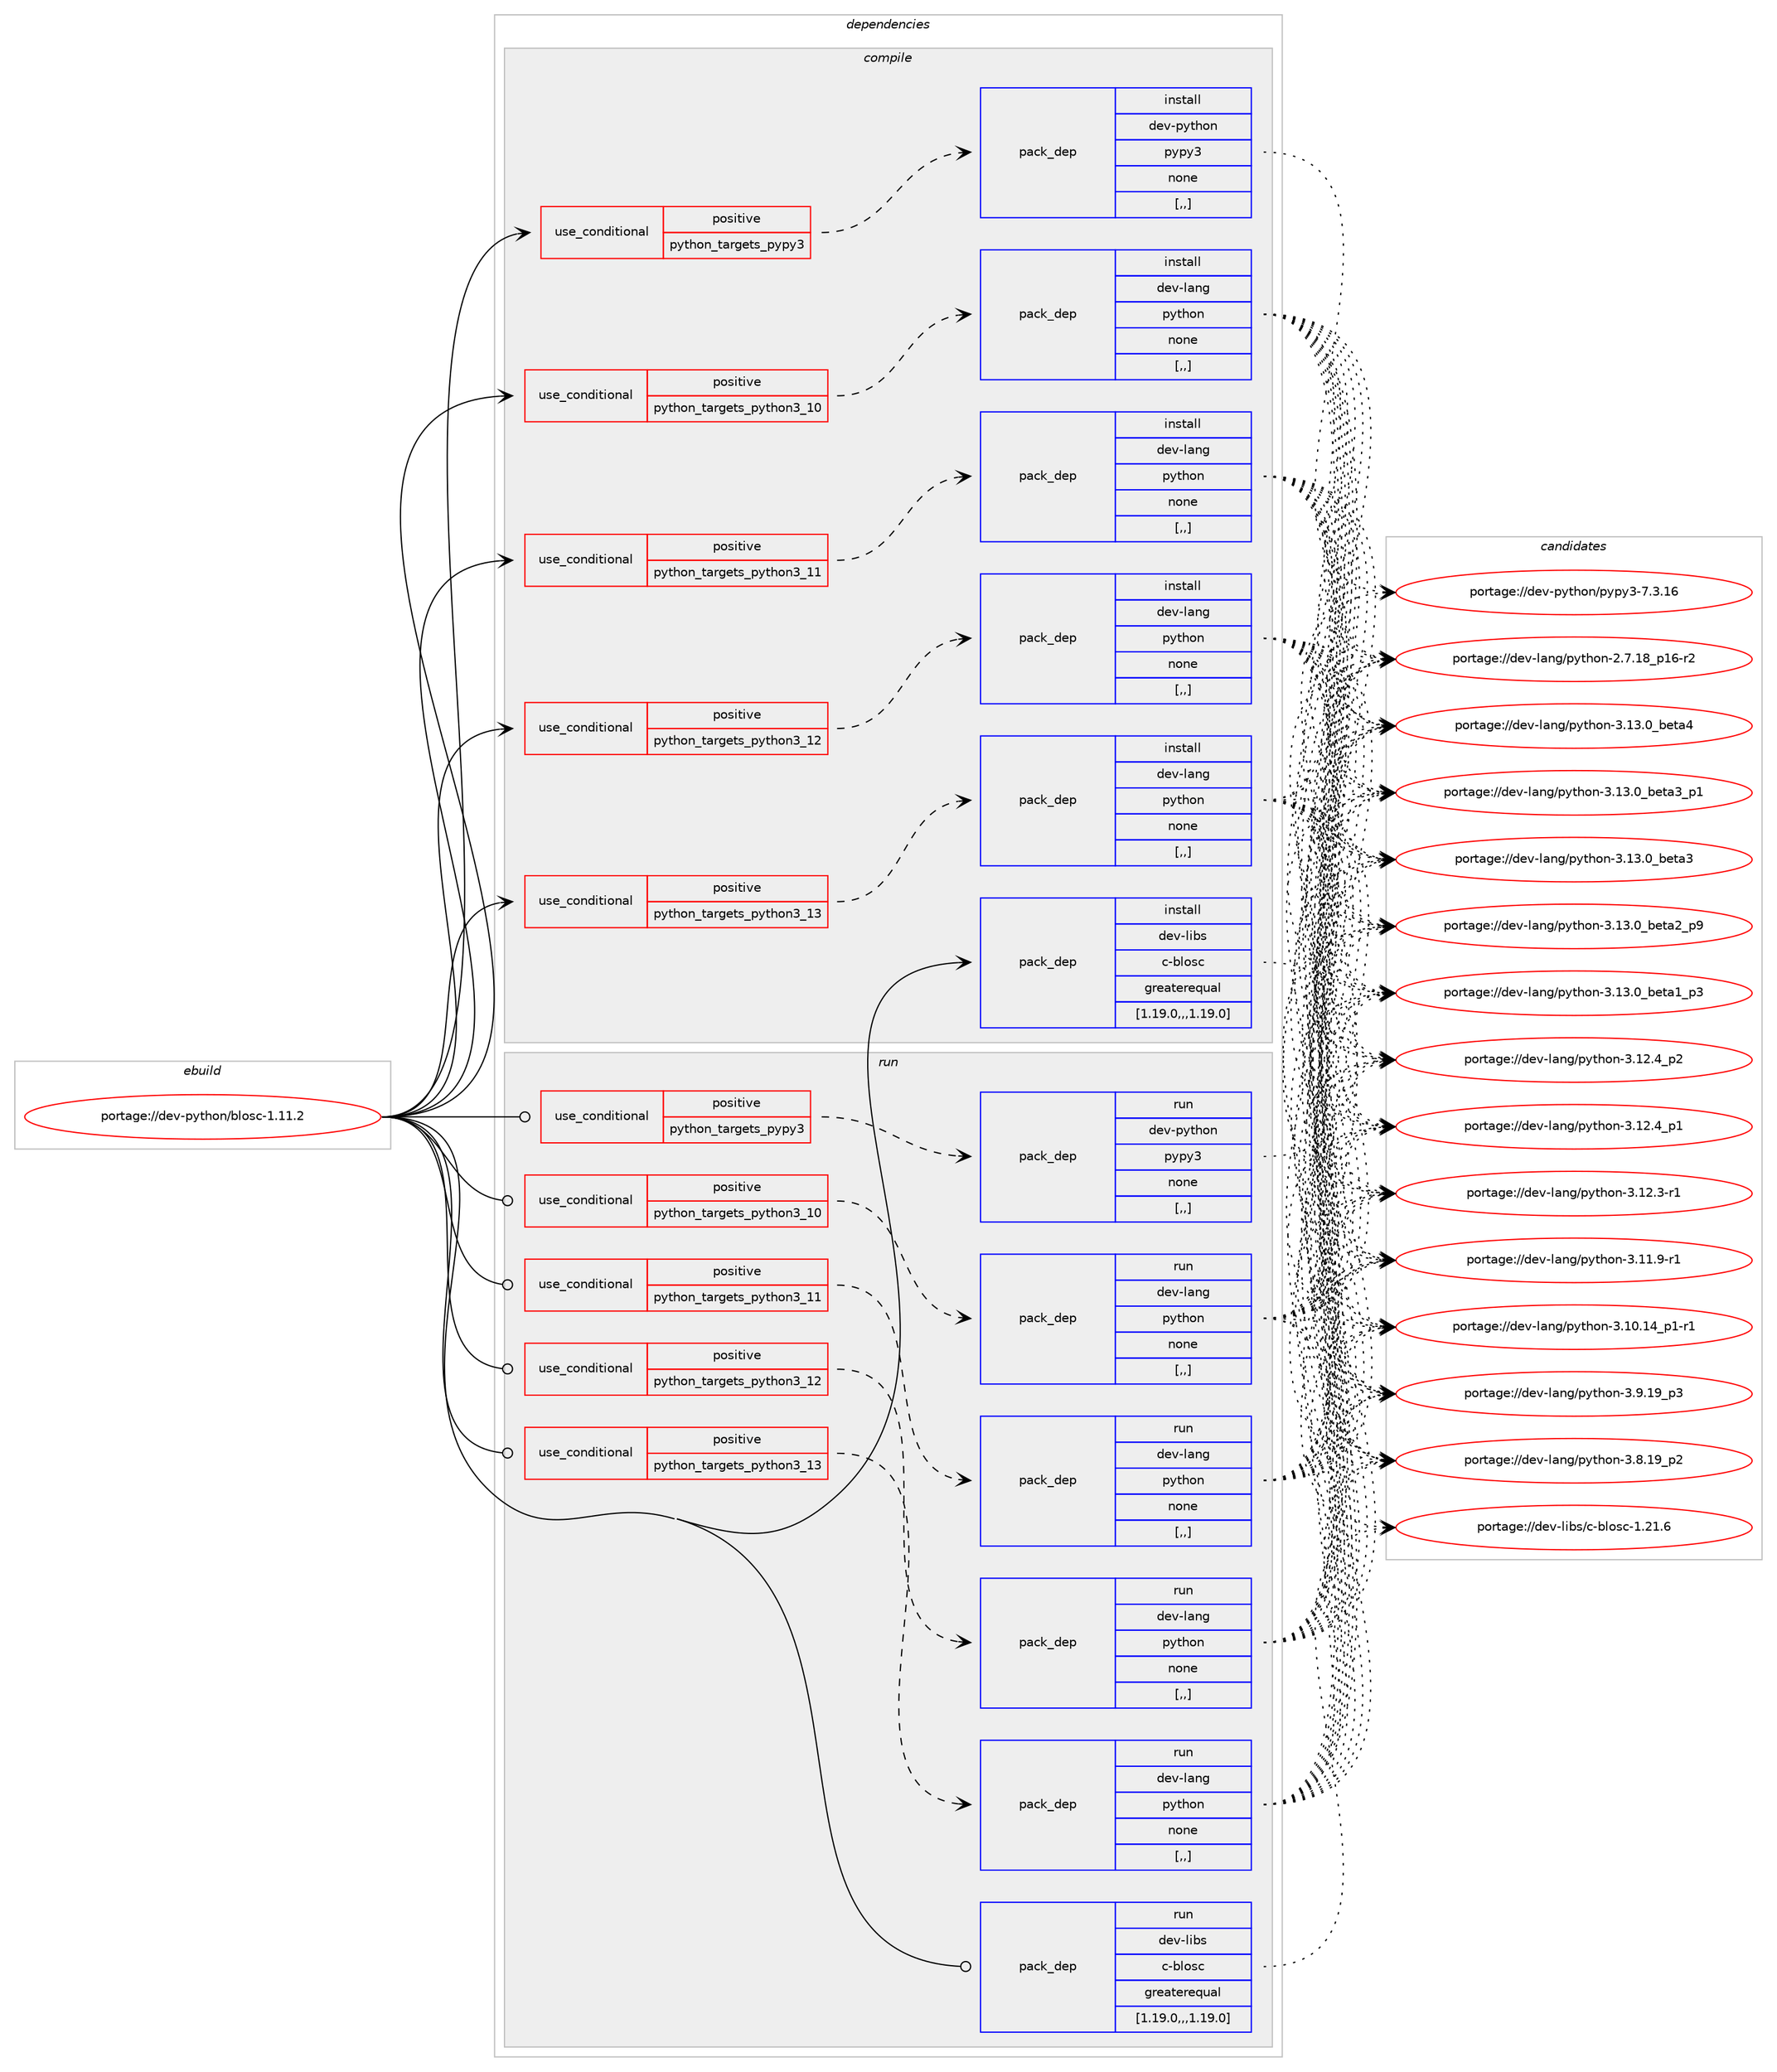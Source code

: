 digraph prolog {

# *************
# Graph options
# *************

newrank=true;
concentrate=true;
compound=true;
graph [rankdir=LR,fontname=Helvetica,fontsize=10,ranksep=1.5];#, ranksep=2.5, nodesep=0.2];
edge  [arrowhead=vee];
node  [fontname=Helvetica,fontsize=10];

# **********
# The ebuild
# **********

subgraph cluster_leftcol {
color=gray;
label=<<i>ebuild</i>>;
id [label="portage://dev-python/blosc-1.11.2", color=red, width=4, href="../dev-python/blosc-1.11.2.svg"];
}

# ****************
# The dependencies
# ****************

subgraph cluster_midcol {
color=gray;
label=<<i>dependencies</i>>;
subgraph cluster_compile {
fillcolor="#eeeeee";
style=filled;
label=<<i>compile</i>>;
subgraph cond31432 {
dependency143225 [label=<<TABLE BORDER="0" CELLBORDER="1" CELLSPACING="0" CELLPADDING="4"><TR><TD ROWSPAN="3" CELLPADDING="10">use_conditional</TD></TR><TR><TD>positive</TD></TR><TR><TD>python_targets_pypy3</TD></TR></TABLE>>, shape=none, color=red];
subgraph pack110548 {
dependency143226 [label=<<TABLE BORDER="0" CELLBORDER="1" CELLSPACING="0" CELLPADDING="4" WIDTH="220"><TR><TD ROWSPAN="6" CELLPADDING="30">pack_dep</TD></TR><TR><TD WIDTH="110">install</TD></TR><TR><TD>dev-python</TD></TR><TR><TD>pypy3</TD></TR><TR><TD>none</TD></TR><TR><TD>[,,]</TD></TR></TABLE>>, shape=none, color=blue];
}
dependency143225:e -> dependency143226:w [weight=20,style="dashed",arrowhead="vee"];
}
id:e -> dependency143225:w [weight=20,style="solid",arrowhead="vee"];
subgraph cond31433 {
dependency143227 [label=<<TABLE BORDER="0" CELLBORDER="1" CELLSPACING="0" CELLPADDING="4"><TR><TD ROWSPAN="3" CELLPADDING="10">use_conditional</TD></TR><TR><TD>positive</TD></TR><TR><TD>python_targets_python3_10</TD></TR></TABLE>>, shape=none, color=red];
subgraph pack110549 {
dependency143228 [label=<<TABLE BORDER="0" CELLBORDER="1" CELLSPACING="0" CELLPADDING="4" WIDTH="220"><TR><TD ROWSPAN="6" CELLPADDING="30">pack_dep</TD></TR><TR><TD WIDTH="110">install</TD></TR><TR><TD>dev-lang</TD></TR><TR><TD>python</TD></TR><TR><TD>none</TD></TR><TR><TD>[,,]</TD></TR></TABLE>>, shape=none, color=blue];
}
dependency143227:e -> dependency143228:w [weight=20,style="dashed",arrowhead="vee"];
}
id:e -> dependency143227:w [weight=20,style="solid",arrowhead="vee"];
subgraph cond31434 {
dependency143229 [label=<<TABLE BORDER="0" CELLBORDER="1" CELLSPACING="0" CELLPADDING="4"><TR><TD ROWSPAN="3" CELLPADDING="10">use_conditional</TD></TR><TR><TD>positive</TD></TR><TR><TD>python_targets_python3_11</TD></TR></TABLE>>, shape=none, color=red];
subgraph pack110550 {
dependency143230 [label=<<TABLE BORDER="0" CELLBORDER="1" CELLSPACING="0" CELLPADDING="4" WIDTH="220"><TR><TD ROWSPAN="6" CELLPADDING="30">pack_dep</TD></TR><TR><TD WIDTH="110">install</TD></TR><TR><TD>dev-lang</TD></TR><TR><TD>python</TD></TR><TR><TD>none</TD></TR><TR><TD>[,,]</TD></TR></TABLE>>, shape=none, color=blue];
}
dependency143229:e -> dependency143230:w [weight=20,style="dashed",arrowhead="vee"];
}
id:e -> dependency143229:w [weight=20,style="solid",arrowhead="vee"];
subgraph cond31435 {
dependency143231 [label=<<TABLE BORDER="0" CELLBORDER="1" CELLSPACING="0" CELLPADDING="4"><TR><TD ROWSPAN="3" CELLPADDING="10">use_conditional</TD></TR><TR><TD>positive</TD></TR><TR><TD>python_targets_python3_12</TD></TR></TABLE>>, shape=none, color=red];
subgraph pack110551 {
dependency143232 [label=<<TABLE BORDER="0" CELLBORDER="1" CELLSPACING="0" CELLPADDING="4" WIDTH="220"><TR><TD ROWSPAN="6" CELLPADDING="30">pack_dep</TD></TR><TR><TD WIDTH="110">install</TD></TR><TR><TD>dev-lang</TD></TR><TR><TD>python</TD></TR><TR><TD>none</TD></TR><TR><TD>[,,]</TD></TR></TABLE>>, shape=none, color=blue];
}
dependency143231:e -> dependency143232:w [weight=20,style="dashed",arrowhead="vee"];
}
id:e -> dependency143231:w [weight=20,style="solid",arrowhead="vee"];
subgraph cond31436 {
dependency143233 [label=<<TABLE BORDER="0" CELLBORDER="1" CELLSPACING="0" CELLPADDING="4"><TR><TD ROWSPAN="3" CELLPADDING="10">use_conditional</TD></TR><TR><TD>positive</TD></TR><TR><TD>python_targets_python3_13</TD></TR></TABLE>>, shape=none, color=red];
subgraph pack110552 {
dependency143234 [label=<<TABLE BORDER="0" CELLBORDER="1" CELLSPACING="0" CELLPADDING="4" WIDTH="220"><TR><TD ROWSPAN="6" CELLPADDING="30">pack_dep</TD></TR><TR><TD WIDTH="110">install</TD></TR><TR><TD>dev-lang</TD></TR><TR><TD>python</TD></TR><TR><TD>none</TD></TR><TR><TD>[,,]</TD></TR></TABLE>>, shape=none, color=blue];
}
dependency143233:e -> dependency143234:w [weight=20,style="dashed",arrowhead="vee"];
}
id:e -> dependency143233:w [weight=20,style="solid",arrowhead="vee"];
subgraph pack110553 {
dependency143235 [label=<<TABLE BORDER="0" CELLBORDER="1" CELLSPACING="0" CELLPADDING="4" WIDTH="220"><TR><TD ROWSPAN="6" CELLPADDING="30">pack_dep</TD></TR><TR><TD WIDTH="110">install</TD></TR><TR><TD>dev-libs</TD></TR><TR><TD>c-blosc</TD></TR><TR><TD>greaterequal</TD></TR><TR><TD>[1.19.0,,,1.19.0]</TD></TR></TABLE>>, shape=none, color=blue];
}
id:e -> dependency143235:w [weight=20,style="solid",arrowhead="vee"];
}
subgraph cluster_compileandrun {
fillcolor="#eeeeee";
style=filled;
label=<<i>compile and run</i>>;
}
subgraph cluster_run {
fillcolor="#eeeeee";
style=filled;
label=<<i>run</i>>;
subgraph cond31437 {
dependency143236 [label=<<TABLE BORDER="0" CELLBORDER="1" CELLSPACING="0" CELLPADDING="4"><TR><TD ROWSPAN="3" CELLPADDING="10">use_conditional</TD></TR><TR><TD>positive</TD></TR><TR><TD>python_targets_pypy3</TD></TR></TABLE>>, shape=none, color=red];
subgraph pack110554 {
dependency143237 [label=<<TABLE BORDER="0" CELLBORDER="1" CELLSPACING="0" CELLPADDING="4" WIDTH="220"><TR><TD ROWSPAN="6" CELLPADDING="30">pack_dep</TD></TR><TR><TD WIDTH="110">run</TD></TR><TR><TD>dev-python</TD></TR><TR><TD>pypy3</TD></TR><TR><TD>none</TD></TR><TR><TD>[,,]</TD></TR></TABLE>>, shape=none, color=blue];
}
dependency143236:e -> dependency143237:w [weight=20,style="dashed",arrowhead="vee"];
}
id:e -> dependency143236:w [weight=20,style="solid",arrowhead="odot"];
subgraph cond31438 {
dependency143238 [label=<<TABLE BORDER="0" CELLBORDER="1" CELLSPACING="0" CELLPADDING="4"><TR><TD ROWSPAN="3" CELLPADDING="10">use_conditional</TD></TR><TR><TD>positive</TD></TR><TR><TD>python_targets_python3_10</TD></TR></TABLE>>, shape=none, color=red];
subgraph pack110555 {
dependency143239 [label=<<TABLE BORDER="0" CELLBORDER="1" CELLSPACING="0" CELLPADDING="4" WIDTH="220"><TR><TD ROWSPAN="6" CELLPADDING="30">pack_dep</TD></TR><TR><TD WIDTH="110">run</TD></TR><TR><TD>dev-lang</TD></TR><TR><TD>python</TD></TR><TR><TD>none</TD></TR><TR><TD>[,,]</TD></TR></TABLE>>, shape=none, color=blue];
}
dependency143238:e -> dependency143239:w [weight=20,style="dashed",arrowhead="vee"];
}
id:e -> dependency143238:w [weight=20,style="solid",arrowhead="odot"];
subgraph cond31439 {
dependency143240 [label=<<TABLE BORDER="0" CELLBORDER="1" CELLSPACING="0" CELLPADDING="4"><TR><TD ROWSPAN="3" CELLPADDING="10">use_conditional</TD></TR><TR><TD>positive</TD></TR><TR><TD>python_targets_python3_11</TD></TR></TABLE>>, shape=none, color=red];
subgraph pack110556 {
dependency143241 [label=<<TABLE BORDER="0" CELLBORDER="1" CELLSPACING="0" CELLPADDING="4" WIDTH="220"><TR><TD ROWSPAN="6" CELLPADDING="30">pack_dep</TD></TR><TR><TD WIDTH="110">run</TD></TR><TR><TD>dev-lang</TD></TR><TR><TD>python</TD></TR><TR><TD>none</TD></TR><TR><TD>[,,]</TD></TR></TABLE>>, shape=none, color=blue];
}
dependency143240:e -> dependency143241:w [weight=20,style="dashed",arrowhead="vee"];
}
id:e -> dependency143240:w [weight=20,style="solid",arrowhead="odot"];
subgraph cond31440 {
dependency143242 [label=<<TABLE BORDER="0" CELLBORDER="1" CELLSPACING="0" CELLPADDING="4"><TR><TD ROWSPAN="3" CELLPADDING="10">use_conditional</TD></TR><TR><TD>positive</TD></TR><TR><TD>python_targets_python3_12</TD></TR></TABLE>>, shape=none, color=red];
subgraph pack110557 {
dependency143243 [label=<<TABLE BORDER="0" CELLBORDER="1" CELLSPACING="0" CELLPADDING="4" WIDTH="220"><TR><TD ROWSPAN="6" CELLPADDING="30">pack_dep</TD></TR><TR><TD WIDTH="110">run</TD></TR><TR><TD>dev-lang</TD></TR><TR><TD>python</TD></TR><TR><TD>none</TD></TR><TR><TD>[,,]</TD></TR></TABLE>>, shape=none, color=blue];
}
dependency143242:e -> dependency143243:w [weight=20,style="dashed",arrowhead="vee"];
}
id:e -> dependency143242:w [weight=20,style="solid",arrowhead="odot"];
subgraph cond31441 {
dependency143244 [label=<<TABLE BORDER="0" CELLBORDER="1" CELLSPACING="0" CELLPADDING="4"><TR><TD ROWSPAN="3" CELLPADDING="10">use_conditional</TD></TR><TR><TD>positive</TD></TR><TR><TD>python_targets_python3_13</TD></TR></TABLE>>, shape=none, color=red];
subgraph pack110558 {
dependency143245 [label=<<TABLE BORDER="0" CELLBORDER="1" CELLSPACING="0" CELLPADDING="4" WIDTH="220"><TR><TD ROWSPAN="6" CELLPADDING="30">pack_dep</TD></TR><TR><TD WIDTH="110">run</TD></TR><TR><TD>dev-lang</TD></TR><TR><TD>python</TD></TR><TR><TD>none</TD></TR><TR><TD>[,,]</TD></TR></TABLE>>, shape=none, color=blue];
}
dependency143244:e -> dependency143245:w [weight=20,style="dashed",arrowhead="vee"];
}
id:e -> dependency143244:w [weight=20,style="solid",arrowhead="odot"];
subgraph pack110559 {
dependency143246 [label=<<TABLE BORDER="0" CELLBORDER="1" CELLSPACING="0" CELLPADDING="4" WIDTH="220"><TR><TD ROWSPAN="6" CELLPADDING="30">pack_dep</TD></TR><TR><TD WIDTH="110">run</TD></TR><TR><TD>dev-libs</TD></TR><TR><TD>c-blosc</TD></TR><TR><TD>greaterequal</TD></TR><TR><TD>[1.19.0,,,1.19.0]</TD></TR></TABLE>>, shape=none, color=blue];
}
id:e -> dependency143246:w [weight=20,style="solid",arrowhead="odot"];
}
}

# **************
# The candidates
# **************

subgraph cluster_choices {
rank=same;
color=gray;
label=<<i>candidates</i>>;

subgraph choice110548 {
color=black;
nodesep=1;
choice10010111845112121116104111110471121211121215145554651464954 [label="portage://dev-python/pypy3-7.3.16", color=red, width=4,href="../dev-python/pypy3-7.3.16.svg"];
dependency143226:e -> choice10010111845112121116104111110471121211121215145554651464954:w [style=dotted,weight="100"];
}
subgraph choice110549 {
color=black;
nodesep=1;
choice1001011184510897110103471121211161041111104551464951464895981011169752 [label="portage://dev-lang/python-3.13.0_beta4", color=red, width=4,href="../dev-lang/python-3.13.0_beta4.svg"];
choice10010111845108971101034711212111610411111045514649514648959810111697519511249 [label="portage://dev-lang/python-3.13.0_beta3_p1", color=red, width=4,href="../dev-lang/python-3.13.0_beta3_p1.svg"];
choice1001011184510897110103471121211161041111104551464951464895981011169751 [label="portage://dev-lang/python-3.13.0_beta3", color=red, width=4,href="../dev-lang/python-3.13.0_beta3.svg"];
choice10010111845108971101034711212111610411111045514649514648959810111697509511257 [label="portage://dev-lang/python-3.13.0_beta2_p9", color=red, width=4,href="../dev-lang/python-3.13.0_beta2_p9.svg"];
choice10010111845108971101034711212111610411111045514649514648959810111697499511251 [label="portage://dev-lang/python-3.13.0_beta1_p3", color=red, width=4,href="../dev-lang/python-3.13.0_beta1_p3.svg"];
choice100101118451089711010347112121116104111110455146495046529511250 [label="portage://dev-lang/python-3.12.4_p2", color=red, width=4,href="../dev-lang/python-3.12.4_p2.svg"];
choice100101118451089711010347112121116104111110455146495046529511249 [label="portage://dev-lang/python-3.12.4_p1", color=red, width=4,href="../dev-lang/python-3.12.4_p1.svg"];
choice100101118451089711010347112121116104111110455146495046514511449 [label="portage://dev-lang/python-3.12.3-r1", color=red, width=4,href="../dev-lang/python-3.12.3-r1.svg"];
choice100101118451089711010347112121116104111110455146494946574511449 [label="portage://dev-lang/python-3.11.9-r1", color=red, width=4,href="../dev-lang/python-3.11.9-r1.svg"];
choice100101118451089711010347112121116104111110455146494846495295112494511449 [label="portage://dev-lang/python-3.10.14_p1-r1", color=red, width=4,href="../dev-lang/python-3.10.14_p1-r1.svg"];
choice100101118451089711010347112121116104111110455146574649579511251 [label="portage://dev-lang/python-3.9.19_p3", color=red, width=4,href="../dev-lang/python-3.9.19_p3.svg"];
choice100101118451089711010347112121116104111110455146564649579511250 [label="portage://dev-lang/python-3.8.19_p2", color=red, width=4,href="../dev-lang/python-3.8.19_p2.svg"];
choice100101118451089711010347112121116104111110455046554649569511249544511450 [label="portage://dev-lang/python-2.7.18_p16-r2", color=red, width=4,href="../dev-lang/python-2.7.18_p16-r2.svg"];
dependency143228:e -> choice1001011184510897110103471121211161041111104551464951464895981011169752:w [style=dotted,weight="100"];
dependency143228:e -> choice10010111845108971101034711212111610411111045514649514648959810111697519511249:w [style=dotted,weight="100"];
dependency143228:e -> choice1001011184510897110103471121211161041111104551464951464895981011169751:w [style=dotted,weight="100"];
dependency143228:e -> choice10010111845108971101034711212111610411111045514649514648959810111697509511257:w [style=dotted,weight="100"];
dependency143228:e -> choice10010111845108971101034711212111610411111045514649514648959810111697499511251:w [style=dotted,weight="100"];
dependency143228:e -> choice100101118451089711010347112121116104111110455146495046529511250:w [style=dotted,weight="100"];
dependency143228:e -> choice100101118451089711010347112121116104111110455146495046529511249:w [style=dotted,weight="100"];
dependency143228:e -> choice100101118451089711010347112121116104111110455146495046514511449:w [style=dotted,weight="100"];
dependency143228:e -> choice100101118451089711010347112121116104111110455146494946574511449:w [style=dotted,weight="100"];
dependency143228:e -> choice100101118451089711010347112121116104111110455146494846495295112494511449:w [style=dotted,weight="100"];
dependency143228:e -> choice100101118451089711010347112121116104111110455146574649579511251:w [style=dotted,weight="100"];
dependency143228:e -> choice100101118451089711010347112121116104111110455146564649579511250:w [style=dotted,weight="100"];
dependency143228:e -> choice100101118451089711010347112121116104111110455046554649569511249544511450:w [style=dotted,weight="100"];
}
subgraph choice110550 {
color=black;
nodesep=1;
choice1001011184510897110103471121211161041111104551464951464895981011169752 [label="portage://dev-lang/python-3.13.0_beta4", color=red, width=4,href="../dev-lang/python-3.13.0_beta4.svg"];
choice10010111845108971101034711212111610411111045514649514648959810111697519511249 [label="portage://dev-lang/python-3.13.0_beta3_p1", color=red, width=4,href="../dev-lang/python-3.13.0_beta3_p1.svg"];
choice1001011184510897110103471121211161041111104551464951464895981011169751 [label="portage://dev-lang/python-3.13.0_beta3", color=red, width=4,href="../dev-lang/python-3.13.0_beta3.svg"];
choice10010111845108971101034711212111610411111045514649514648959810111697509511257 [label="portage://dev-lang/python-3.13.0_beta2_p9", color=red, width=4,href="../dev-lang/python-3.13.0_beta2_p9.svg"];
choice10010111845108971101034711212111610411111045514649514648959810111697499511251 [label="portage://dev-lang/python-3.13.0_beta1_p3", color=red, width=4,href="../dev-lang/python-3.13.0_beta1_p3.svg"];
choice100101118451089711010347112121116104111110455146495046529511250 [label="portage://dev-lang/python-3.12.4_p2", color=red, width=4,href="../dev-lang/python-3.12.4_p2.svg"];
choice100101118451089711010347112121116104111110455146495046529511249 [label="portage://dev-lang/python-3.12.4_p1", color=red, width=4,href="../dev-lang/python-3.12.4_p1.svg"];
choice100101118451089711010347112121116104111110455146495046514511449 [label="portage://dev-lang/python-3.12.3-r1", color=red, width=4,href="../dev-lang/python-3.12.3-r1.svg"];
choice100101118451089711010347112121116104111110455146494946574511449 [label="portage://dev-lang/python-3.11.9-r1", color=red, width=4,href="../dev-lang/python-3.11.9-r1.svg"];
choice100101118451089711010347112121116104111110455146494846495295112494511449 [label="portage://dev-lang/python-3.10.14_p1-r1", color=red, width=4,href="../dev-lang/python-3.10.14_p1-r1.svg"];
choice100101118451089711010347112121116104111110455146574649579511251 [label="portage://dev-lang/python-3.9.19_p3", color=red, width=4,href="../dev-lang/python-3.9.19_p3.svg"];
choice100101118451089711010347112121116104111110455146564649579511250 [label="portage://dev-lang/python-3.8.19_p2", color=red, width=4,href="../dev-lang/python-3.8.19_p2.svg"];
choice100101118451089711010347112121116104111110455046554649569511249544511450 [label="portage://dev-lang/python-2.7.18_p16-r2", color=red, width=4,href="../dev-lang/python-2.7.18_p16-r2.svg"];
dependency143230:e -> choice1001011184510897110103471121211161041111104551464951464895981011169752:w [style=dotted,weight="100"];
dependency143230:e -> choice10010111845108971101034711212111610411111045514649514648959810111697519511249:w [style=dotted,weight="100"];
dependency143230:e -> choice1001011184510897110103471121211161041111104551464951464895981011169751:w [style=dotted,weight="100"];
dependency143230:e -> choice10010111845108971101034711212111610411111045514649514648959810111697509511257:w [style=dotted,weight="100"];
dependency143230:e -> choice10010111845108971101034711212111610411111045514649514648959810111697499511251:w [style=dotted,weight="100"];
dependency143230:e -> choice100101118451089711010347112121116104111110455146495046529511250:w [style=dotted,weight="100"];
dependency143230:e -> choice100101118451089711010347112121116104111110455146495046529511249:w [style=dotted,weight="100"];
dependency143230:e -> choice100101118451089711010347112121116104111110455146495046514511449:w [style=dotted,weight="100"];
dependency143230:e -> choice100101118451089711010347112121116104111110455146494946574511449:w [style=dotted,weight="100"];
dependency143230:e -> choice100101118451089711010347112121116104111110455146494846495295112494511449:w [style=dotted,weight="100"];
dependency143230:e -> choice100101118451089711010347112121116104111110455146574649579511251:w [style=dotted,weight="100"];
dependency143230:e -> choice100101118451089711010347112121116104111110455146564649579511250:w [style=dotted,weight="100"];
dependency143230:e -> choice100101118451089711010347112121116104111110455046554649569511249544511450:w [style=dotted,weight="100"];
}
subgraph choice110551 {
color=black;
nodesep=1;
choice1001011184510897110103471121211161041111104551464951464895981011169752 [label="portage://dev-lang/python-3.13.0_beta4", color=red, width=4,href="../dev-lang/python-3.13.0_beta4.svg"];
choice10010111845108971101034711212111610411111045514649514648959810111697519511249 [label="portage://dev-lang/python-3.13.0_beta3_p1", color=red, width=4,href="../dev-lang/python-3.13.0_beta3_p1.svg"];
choice1001011184510897110103471121211161041111104551464951464895981011169751 [label="portage://dev-lang/python-3.13.0_beta3", color=red, width=4,href="../dev-lang/python-3.13.0_beta3.svg"];
choice10010111845108971101034711212111610411111045514649514648959810111697509511257 [label="portage://dev-lang/python-3.13.0_beta2_p9", color=red, width=4,href="../dev-lang/python-3.13.0_beta2_p9.svg"];
choice10010111845108971101034711212111610411111045514649514648959810111697499511251 [label="portage://dev-lang/python-3.13.0_beta1_p3", color=red, width=4,href="../dev-lang/python-3.13.0_beta1_p3.svg"];
choice100101118451089711010347112121116104111110455146495046529511250 [label="portage://dev-lang/python-3.12.4_p2", color=red, width=4,href="../dev-lang/python-3.12.4_p2.svg"];
choice100101118451089711010347112121116104111110455146495046529511249 [label="portage://dev-lang/python-3.12.4_p1", color=red, width=4,href="../dev-lang/python-3.12.4_p1.svg"];
choice100101118451089711010347112121116104111110455146495046514511449 [label="portage://dev-lang/python-3.12.3-r1", color=red, width=4,href="../dev-lang/python-3.12.3-r1.svg"];
choice100101118451089711010347112121116104111110455146494946574511449 [label="portage://dev-lang/python-3.11.9-r1", color=red, width=4,href="../dev-lang/python-3.11.9-r1.svg"];
choice100101118451089711010347112121116104111110455146494846495295112494511449 [label="portage://dev-lang/python-3.10.14_p1-r1", color=red, width=4,href="../dev-lang/python-3.10.14_p1-r1.svg"];
choice100101118451089711010347112121116104111110455146574649579511251 [label="portage://dev-lang/python-3.9.19_p3", color=red, width=4,href="../dev-lang/python-3.9.19_p3.svg"];
choice100101118451089711010347112121116104111110455146564649579511250 [label="portage://dev-lang/python-3.8.19_p2", color=red, width=4,href="../dev-lang/python-3.8.19_p2.svg"];
choice100101118451089711010347112121116104111110455046554649569511249544511450 [label="portage://dev-lang/python-2.7.18_p16-r2", color=red, width=4,href="../dev-lang/python-2.7.18_p16-r2.svg"];
dependency143232:e -> choice1001011184510897110103471121211161041111104551464951464895981011169752:w [style=dotted,weight="100"];
dependency143232:e -> choice10010111845108971101034711212111610411111045514649514648959810111697519511249:w [style=dotted,weight="100"];
dependency143232:e -> choice1001011184510897110103471121211161041111104551464951464895981011169751:w [style=dotted,weight="100"];
dependency143232:e -> choice10010111845108971101034711212111610411111045514649514648959810111697509511257:w [style=dotted,weight="100"];
dependency143232:e -> choice10010111845108971101034711212111610411111045514649514648959810111697499511251:w [style=dotted,weight="100"];
dependency143232:e -> choice100101118451089711010347112121116104111110455146495046529511250:w [style=dotted,weight="100"];
dependency143232:e -> choice100101118451089711010347112121116104111110455146495046529511249:w [style=dotted,weight="100"];
dependency143232:e -> choice100101118451089711010347112121116104111110455146495046514511449:w [style=dotted,weight="100"];
dependency143232:e -> choice100101118451089711010347112121116104111110455146494946574511449:w [style=dotted,weight="100"];
dependency143232:e -> choice100101118451089711010347112121116104111110455146494846495295112494511449:w [style=dotted,weight="100"];
dependency143232:e -> choice100101118451089711010347112121116104111110455146574649579511251:w [style=dotted,weight="100"];
dependency143232:e -> choice100101118451089711010347112121116104111110455146564649579511250:w [style=dotted,weight="100"];
dependency143232:e -> choice100101118451089711010347112121116104111110455046554649569511249544511450:w [style=dotted,weight="100"];
}
subgraph choice110552 {
color=black;
nodesep=1;
choice1001011184510897110103471121211161041111104551464951464895981011169752 [label="portage://dev-lang/python-3.13.0_beta4", color=red, width=4,href="../dev-lang/python-3.13.0_beta4.svg"];
choice10010111845108971101034711212111610411111045514649514648959810111697519511249 [label="portage://dev-lang/python-3.13.0_beta3_p1", color=red, width=4,href="../dev-lang/python-3.13.0_beta3_p1.svg"];
choice1001011184510897110103471121211161041111104551464951464895981011169751 [label="portage://dev-lang/python-3.13.0_beta3", color=red, width=4,href="../dev-lang/python-3.13.0_beta3.svg"];
choice10010111845108971101034711212111610411111045514649514648959810111697509511257 [label="portage://dev-lang/python-3.13.0_beta2_p9", color=red, width=4,href="../dev-lang/python-3.13.0_beta2_p9.svg"];
choice10010111845108971101034711212111610411111045514649514648959810111697499511251 [label="portage://dev-lang/python-3.13.0_beta1_p3", color=red, width=4,href="../dev-lang/python-3.13.0_beta1_p3.svg"];
choice100101118451089711010347112121116104111110455146495046529511250 [label="portage://dev-lang/python-3.12.4_p2", color=red, width=4,href="../dev-lang/python-3.12.4_p2.svg"];
choice100101118451089711010347112121116104111110455146495046529511249 [label="portage://dev-lang/python-3.12.4_p1", color=red, width=4,href="../dev-lang/python-3.12.4_p1.svg"];
choice100101118451089711010347112121116104111110455146495046514511449 [label="portage://dev-lang/python-3.12.3-r1", color=red, width=4,href="../dev-lang/python-3.12.3-r1.svg"];
choice100101118451089711010347112121116104111110455146494946574511449 [label="portage://dev-lang/python-3.11.9-r1", color=red, width=4,href="../dev-lang/python-3.11.9-r1.svg"];
choice100101118451089711010347112121116104111110455146494846495295112494511449 [label="portage://dev-lang/python-3.10.14_p1-r1", color=red, width=4,href="../dev-lang/python-3.10.14_p1-r1.svg"];
choice100101118451089711010347112121116104111110455146574649579511251 [label="portage://dev-lang/python-3.9.19_p3", color=red, width=4,href="../dev-lang/python-3.9.19_p3.svg"];
choice100101118451089711010347112121116104111110455146564649579511250 [label="portage://dev-lang/python-3.8.19_p2", color=red, width=4,href="../dev-lang/python-3.8.19_p2.svg"];
choice100101118451089711010347112121116104111110455046554649569511249544511450 [label="portage://dev-lang/python-2.7.18_p16-r2", color=red, width=4,href="../dev-lang/python-2.7.18_p16-r2.svg"];
dependency143234:e -> choice1001011184510897110103471121211161041111104551464951464895981011169752:w [style=dotted,weight="100"];
dependency143234:e -> choice10010111845108971101034711212111610411111045514649514648959810111697519511249:w [style=dotted,weight="100"];
dependency143234:e -> choice1001011184510897110103471121211161041111104551464951464895981011169751:w [style=dotted,weight="100"];
dependency143234:e -> choice10010111845108971101034711212111610411111045514649514648959810111697509511257:w [style=dotted,weight="100"];
dependency143234:e -> choice10010111845108971101034711212111610411111045514649514648959810111697499511251:w [style=dotted,weight="100"];
dependency143234:e -> choice100101118451089711010347112121116104111110455146495046529511250:w [style=dotted,weight="100"];
dependency143234:e -> choice100101118451089711010347112121116104111110455146495046529511249:w [style=dotted,weight="100"];
dependency143234:e -> choice100101118451089711010347112121116104111110455146495046514511449:w [style=dotted,weight="100"];
dependency143234:e -> choice100101118451089711010347112121116104111110455146494946574511449:w [style=dotted,weight="100"];
dependency143234:e -> choice100101118451089711010347112121116104111110455146494846495295112494511449:w [style=dotted,weight="100"];
dependency143234:e -> choice100101118451089711010347112121116104111110455146574649579511251:w [style=dotted,weight="100"];
dependency143234:e -> choice100101118451089711010347112121116104111110455146564649579511250:w [style=dotted,weight="100"];
dependency143234:e -> choice100101118451089711010347112121116104111110455046554649569511249544511450:w [style=dotted,weight="100"];
}
subgraph choice110553 {
color=black;
nodesep=1;
choice1001011184510810598115479945981081111159945494650494654 [label="portage://dev-libs/c-blosc-1.21.6", color=red, width=4,href="../dev-libs/c-blosc-1.21.6.svg"];
dependency143235:e -> choice1001011184510810598115479945981081111159945494650494654:w [style=dotted,weight="100"];
}
subgraph choice110554 {
color=black;
nodesep=1;
choice10010111845112121116104111110471121211121215145554651464954 [label="portage://dev-python/pypy3-7.3.16", color=red, width=4,href="../dev-python/pypy3-7.3.16.svg"];
dependency143237:e -> choice10010111845112121116104111110471121211121215145554651464954:w [style=dotted,weight="100"];
}
subgraph choice110555 {
color=black;
nodesep=1;
choice1001011184510897110103471121211161041111104551464951464895981011169752 [label="portage://dev-lang/python-3.13.0_beta4", color=red, width=4,href="../dev-lang/python-3.13.0_beta4.svg"];
choice10010111845108971101034711212111610411111045514649514648959810111697519511249 [label="portage://dev-lang/python-3.13.0_beta3_p1", color=red, width=4,href="../dev-lang/python-3.13.0_beta3_p1.svg"];
choice1001011184510897110103471121211161041111104551464951464895981011169751 [label="portage://dev-lang/python-3.13.0_beta3", color=red, width=4,href="../dev-lang/python-3.13.0_beta3.svg"];
choice10010111845108971101034711212111610411111045514649514648959810111697509511257 [label="portage://dev-lang/python-3.13.0_beta2_p9", color=red, width=4,href="../dev-lang/python-3.13.0_beta2_p9.svg"];
choice10010111845108971101034711212111610411111045514649514648959810111697499511251 [label="portage://dev-lang/python-3.13.0_beta1_p3", color=red, width=4,href="../dev-lang/python-3.13.0_beta1_p3.svg"];
choice100101118451089711010347112121116104111110455146495046529511250 [label="portage://dev-lang/python-3.12.4_p2", color=red, width=4,href="../dev-lang/python-3.12.4_p2.svg"];
choice100101118451089711010347112121116104111110455146495046529511249 [label="portage://dev-lang/python-3.12.4_p1", color=red, width=4,href="../dev-lang/python-3.12.4_p1.svg"];
choice100101118451089711010347112121116104111110455146495046514511449 [label="portage://dev-lang/python-3.12.3-r1", color=red, width=4,href="../dev-lang/python-3.12.3-r1.svg"];
choice100101118451089711010347112121116104111110455146494946574511449 [label="portage://dev-lang/python-3.11.9-r1", color=red, width=4,href="../dev-lang/python-3.11.9-r1.svg"];
choice100101118451089711010347112121116104111110455146494846495295112494511449 [label="portage://dev-lang/python-3.10.14_p1-r1", color=red, width=4,href="../dev-lang/python-3.10.14_p1-r1.svg"];
choice100101118451089711010347112121116104111110455146574649579511251 [label="portage://dev-lang/python-3.9.19_p3", color=red, width=4,href="../dev-lang/python-3.9.19_p3.svg"];
choice100101118451089711010347112121116104111110455146564649579511250 [label="portage://dev-lang/python-3.8.19_p2", color=red, width=4,href="../dev-lang/python-3.8.19_p2.svg"];
choice100101118451089711010347112121116104111110455046554649569511249544511450 [label="portage://dev-lang/python-2.7.18_p16-r2", color=red, width=4,href="../dev-lang/python-2.7.18_p16-r2.svg"];
dependency143239:e -> choice1001011184510897110103471121211161041111104551464951464895981011169752:w [style=dotted,weight="100"];
dependency143239:e -> choice10010111845108971101034711212111610411111045514649514648959810111697519511249:w [style=dotted,weight="100"];
dependency143239:e -> choice1001011184510897110103471121211161041111104551464951464895981011169751:w [style=dotted,weight="100"];
dependency143239:e -> choice10010111845108971101034711212111610411111045514649514648959810111697509511257:w [style=dotted,weight="100"];
dependency143239:e -> choice10010111845108971101034711212111610411111045514649514648959810111697499511251:w [style=dotted,weight="100"];
dependency143239:e -> choice100101118451089711010347112121116104111110455146495046529511250:w [style=dotted,weight="100"];
dependency143239:e -> choice100101118451089711010347112121116104111110455146495046529511249:w [style=dotted,weight="100"];
dependency143239:e -> choice100101118451089711010347112121116104111110455146495046514511449:w [style=dotted,weight="100"];
dependency143239:e -> choice100101118451089711010347112121116104111110455146494946574511449:w [style=dotted,weight="100"];
dependency143239:e -> choice100101118451089711010347112121116104111110455146494846495295112494511449:w [style=dotted,weight="100"];
dependency143239:e -> choice100101118451089711010347112121116104111110455146574649579511251:w [style=dotted,weight="100"];
dependency143239:e -> choice100101118451089711010347112121116104111110455146564649579511250:w [style=dotted,weight="100"];
dependency143239:e -> choice100101118451089711010347112121116104111110455046554649569511249544511450:w [style=dotted,weight="100"];
}
subgraph choice110556 {
color=black;
nodesep=1;
choice1001011184510897110103471121211161041111104551464951464895981011169752 [label="portage://dev-lang/python-3.13.0_beta4", color=red, width=4,href="../dev-lang/python-3.13.0_beta4.svg"];
choice10010111845108971101034711212111610411111045514649514648959810111697519511249 [label="portage://dev-lang/python-3.13.0_beta3_p1", color=red, width=4,href="../dev-lang/python-3.13.0_beta3_p1.svg"];
choice1001011184510897110103471121211161041111104551464951464895981011169751 [label="portage://dev-lang/python-3.13.0_beta3", color=red, width=4,href="../dev-lang/python-3.13.0_beta3.svg"];
choice10010111845108971101034711212111610411111045514649514648959810111697509511257 [label="portage://dev-lang/python-3.13.0_beta2_p9", color=red, width=4,href="../dev-lang/python-3.13.0_beta2_p9.svg"];
choice10010111845108971101034711212111610411111045514649514648959810111697499511251 [label="portage://dev-lang/python-3.13.0_beta1_p3", color=red, width=4,href="../dev-lang/python-3.13.0_beta1_p3.svg"];
choice100101118451089711010347112121116104111110455146495046529511250 [label="portage://dev-lang/python-3.12.4_p2", color=red, width=4,href="../dev-lang/python-3.12.4_p2.svg"];
choice100101118451089711010347112121116104111110455146495046529511249 [label="portage://dev-lang/python-3.12.4_p1", color=red, width=4,href="../dev-lang/python-3.12.4_p1.svg"];
choice100101118451089711010347112121116104111110455146495046514511449 [label="portage://dev-lang/python-3.12.3-r1", color=red, width=4,href="../dev-lang/python-3.12.3-r1.svg"];
choice100101118451089711010347112121116104111110455146494946574511449 [label="portage://dev-lang/python-3.11.9-r1", color=red, width=4,href="../dev-lang/python-3.11.9-r1.svg"];
choice100101118451089711010347112121116104111110455146494846495295112494511449 [label="portage://dev-lang/python-3.10.14_p1-r1", color=red, width=4,href="../dev-lang/python-3.10.14_p1-r1.svg"];
choice100101118451089711010347112121116104111110455146574649579511251 [label="portage://dev-lang/python-3.9.19_p3", color=red, width=4,href="../dev-lang/python-3.9.19_p3.svg"];
choice100101118451089711010347112121116104111110455146564649579511250 [label="portage://dev-lang/python-3.8.19_p2", color=red, width=4,href="../dev-lang/python-3.8.19_p2.svg"];
choice100101118451089711010347112121116104111110455046554649569511249544511450 [label="portage://dev-lang/python-2.7.18_p16-r2", color=red, width=4,href="../dev-lang/python-2.7.18_p16-r2.svg"];
dependency143241:e -> choice1001011184510897110103471121211161041111104551464951464895981011169752:w [style=dotted,weight="100"];
dependency143241:e -> choice10010111845108971101034711212111610411111045514649514648959810111697519511249:w [style=dotted,weight="100"];
dependency143241:e -> choice1001011184510897110103471121211161041111104551464951464895981011169751:w [style=dotted,weight="100"];
dependency143241:e -> choice10010111845108971101034711212111610411111045514649514648959810111697509511257:w [style=dotted,weight="100"];
dependency143241:e -> choice10010111845108971101034711212111610411111045514649514648959810111697499511251:w [style=dotted,weight="100"];
dependency143241:e -> choice100101118451089711010347112121116104111110455146495046529511250:w [style=dotted,weight="100"];
dependency143241:e -> choice100101118451089711010347112121116104111110455146495046529511249:w [style=dotted,weight="100"];
dependency143241:e -> choice100101118451089711010347112121116104111110455146495046514511449:w [style=dotted,weight="100"];
dependency143241:e -> choice100101118451089711010347112121116104111110455146494946574511449:w [style=dotted,weight="100"];
dependency143241:e -> choice100101118451089711010347112121116104111110455146494846495295112494511449:w [style=dotted,weight="100"];
dependency143241:e -> choice100101118451089711010347112121116104111110455146574649579511251:w [style=dotted,weight="100"];
dependency143241:e -> choice100101118451089711010347112121116104111110455146564649579511250:w [style=dotted,weight="100"];
dependency143241:e -> choice100101118451089711010347112121116104111110455046554649569511249544511450:w [style=dotted,weight="100"];
}
subgraph choice110557 {
color=black;
nodesep=1;
choice1001011184510897110103471121211161041111104551464951464895981011169752 [label="portage://dev-lang/python-3.13.0_beta4", color=red, width=4,href="../dev-lang/python-3.13.0_beta4.svg"];
choice10010111845108971101034711212111610411111045514649514648959810111697519511249 [label="portage://dev-lang/python-3.13.0_beta3_p1", color=red, width=4,href="../dev-lang/python-3.13.0_beta3_p1.svg"];
choice1001011184510897110103471121211161041111104551464951464895981011169751 [label="portage://dev-lang/python-3.13.0_beta3", color=red, width=4,href="../dev-lang/python-3.13.0_beta3.svg"];
choice10010111845108971101034711212111610411111045514649514648959810111697509511257 [label="portage://dev-lang/python-3.13.0_beta2_p9", color=red, width=4,href="../dev-lang/python-3.13.0_beta2_p9.svg"];
choice10010111845108971101034711212111610411111045514649514648959810111697499511251 [label="portage://dev-lang/python-3.13.0_beta1_p3", color=red, width=4,href="../dev-lang/python-3.13.0_beta1_p3.svg"];
choice100101118451089711010347112121116104111110455146495046529511250 [label="portage://dev-lang/python-3.12.4_p2", color=red, width=4,href="../dev-lang/python-3.12.4_p2.svg"];
choice100101118451089711010347112121116104111110455146495046529511249 [label="portage://dev-lang/python-3.12.4_p1", color=red, width=4,href="../dev-lang/python-3.12.4_p1.svg"];
choice100101118451089711010347112121116104111110455146495046514511449 [label="portage://dev-lang/python-3.12.3-r1", color=red, width=4,href="../dev-lang/python-3.12.3-r1.svg"];
choice100101118451089711010347112121116104111110455146494946574511449 [label="portage://dev-lang/python-3.11.9-r1", color=red, width=4,href="../dev-lang/python-3.11.9-r1.svg"];
choice100101118451089711010347112121116104111110455146494846495295112494511449 [label="portage://dev-lang/python-3.10.14_p1-r1", color=red, width=4,href="../dev-lang/python-3.10.14_p1-r1.svg"];
choice100101118451089711010347112121116104111110455146574649579511251 [label="portage://dev-lang/python-3.9.19_p3", color=red, width=4,href="../dev-lang/python-3.9.19_p3.svg"];
choice100101118451089711010347112121116104111110455146564649579511250 [label="portage://dev-lang/python-3.8.19_p2", color=red, width=4,href="../dev-lang/python-3.8.19_p2.svg"];
choice100101118451089711010347112121116104111110455046554649569511249544511450 [label="portage://dev-lang/python-2.7.18_p16-r2", color=red, width=4,href="../dev-lang/python-2.7.18_p16-r2.svg"];
dependency143243:e -> choice1001011184510897110103471121211161041111104551464951464895981011169752:w [style=dotted,weight="100"];
dependency143243:e -> choice10010111845108971101034711212111610411111045514649514648959810111697519511249:w [style=dotted,weight="100"];
dependency143243:e -> choice1001011184510897110103471121211161041111104551464951464895981011169751:w [style=dotted,weight="100"];
dependency143243:e -> choice10010111845108971101034711212111610411111045514649514648959810111697509511257:w [style=dotted,weight="100"];
dependency143243:e -> choice10010111845108971101034711212111610411111045514649514648959810111697499511251:w [style=dotted,weight="100"];
dependency143243:e -> choice100101118451089711010347112121116104111110455146495046529511250:w [style=dotted,weight="100"];
dependency143243:e -> choice100101118451089711010347112121116104111110455146495046529511249:w [style=dotted,weight="100"];
dependency143243:e -> choice100101118451089711010347112121116104111110455146495046514511449:w [style=dotted,weight="100"];
dependency143243:e -> choice100101118451089711010347112121116104111110455146494946574511449:w [style=dotted,weight="100"];
dependency143243:e -> choice100101118451089711010347112121116104111110455146494846495295112494511449:w [style=dotted,weight="100"];
dependency143243:e -> choice100101118451089711010347112121116104111110455146574649579511251:w [style=dotted,weight="100"];
dependency143243:e -> choice100101118451089711010347112121116104111110455146564649579511250:w [style=dotted,weight="100"];
dependency143243:e -> choice100101118451089711010347112121116104111110455046554649569511249544511450:w [style=dotted,weight="100"];
}
subgraph choice110558 {
color=black;
nodesep=1;
choice1001011184510897110103471121211161041111104551464951464895981011169752 [label="portage://dev-lang/python-3.13.0_beta4", color=red, width=4,href="../dev-lang/python-3.13.0_beta4.svg"];
choice10010111845108971101034711212111610411111045514649514648959810111697519511249 [label="portage://dev-lang/python-3.13.0_beta3_p1", color=red, width=4,href="../dev-lang/python-3.13.0_beta3_p1.svg"];
choice1001011184510897110103471121211161041111104551464951464895981011169751 [label="portage://dev-lang/python-3.13.0_beta3", color=red, width=4,href="../dev-lang/python-3.13.0_beta3.svg"];
choice10010111845108971101034711212111610411111045514649514648959810111697509511257 [label="portage://dev-lang/python-3.13.0_beta2_p9", color=red, width=4,href="../dev-lang/python-3.13.0_beta2_p9.svg"];
choice10010111845108971101034711212111610411111045514649514648959810111697499511251 [label="portage://dev-lang/python-3.13.0_beta1_p3", color=red, width=4,href="../dev-lang/python-3.13.0_beta1_p3.svg"];
choice100101118451089711010347112121116104111110455146495046529511250 [label="portage://dev-lang/python-3.12.4_p2", color=red, width=4,href="../dev-lang/python-3.12.4_p2.svg"];
choice100101118451089711010347112121116104111110455146495046529511249 [label="portage://dev-lang/python-3.12.4_p1", color=red, width=4,href="../dev-lang/python-3.12.4_p1.svg"];
choice100101118451089711010347112121116104111110455146495046514511449 [label="portage://dev-lang/python-3.12.3-r1", color=red, width=4,href="../dev-lang/python-3.12.3-r1.svg"];
choice100101118451089711010347112121116104111110455146494946574511449 [label="portage://dev-lang/python-3.11.9-r1", color=red, width=4,href="../dev-lang/python-3.11.9-r1.svg"];
choice100101118451089711010347112121116104111110455146494846495295112494511449 [label="portage://dev-lang/python-3.10.14_p1-r1", color=red, width=4,href="../dev-lang/python-3.10.14_p1-r1.svg"];
choice100101118451089711010347112121116104111110455146574649579511251 [label="portage://dev-lang/python-3.9.19_p3", color=red, width=4,href="../dev-lang/python-3.9.19_p3.svg"];
choice100101118451089711010347112121116104111110455146564649579511250 [label="portage://dev-lang/python-3.8.19_p2", color=red, width=4,href="../dev-lang/python-3.8.19_p2.svg"];
choice100101118451089711010347112121116104111110455046554649569511249544511450 [label="portage://dev-lang/python-2.7.18_p16-r2", color=red, width=4,href="../dev-lang/python-2.7.18_p16-r2.svg"];
dependency143245:e -> choice1001011184510897110103471121211161041111104551464951464895981011169752:w [style=dotted,weight="100"];
dependency143245:e -> choice10010111845108971101034711212111610411111045514649514648959810111697519511249:w [style=dotted,weight="100"];
dependency143245:e -> choice1001011184510897110103471121211161041111104551464951464895981011169751:w [style=dotted,weight="100"];
dependency143245:e -> choice10010111845108971101034711212111610411111045514649514648959810111697509511257:w [style=dotted,weight="100"];
dependency143245:e -> choice10010111845108971101034711212111610411111045514649514648959810111697499511251:w [style=dotted,weight="100"];
dependency143245:e -> choice100101118451089711010347112121116104111110455146495046529511250:w [style=dotted,weight="100"];
dependency143245:e -> choice100101118451089711010347112121116104111110455146495046529511249:w [style=dotted,weight="100"];
dependency143245:e -> choice100101118451089711010347112121116104111110455146495046514511449:w [style=dotted,weight="100"];
dependency143245:e -> choice100101118451089711010347112121116104111110455146494946574511449:w [style=dotted,weight="100"];
dependency143245:e -> choice100101118451089711010347112121116104111110455146494846495295112494511449:w [style=dotted,weight="100"];
dependency143245:e -> choice100101118451089711010347112121116104111110455146574649579511251:w [style=dotted,weight="100"];
dependency143245:e -> choice100101118451089711010347112121116104111110455146564649579511250:w [style=dotted,weight="100"];
dependency143245:e -> choice100101118451089711010347112121116104111110455046554649569511249544511450:w [style=dotted,weight="100"];
}
subgraph choice110559 {
color=black;
nodesep=1;
choice1001011184510810598115479945981081111159945494650494654 [label="portage://dev-libs/c-blosc-1.21.6", color=red, width=4,href="../dev-libs/c-blosc-1.21.6.svg"];
dependency143246:e -> choice1001011184510810598115479945981081111159945494650494654:w [style=dotted,weight="100"];
}
}

}
